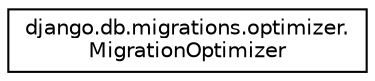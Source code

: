 digraph "Graphical Class Hierarchy"
{
 // LATEX_PDF_SIZE
  edge [fontname="Helvetica",fontsize="10",labelfontname="Helvetica",labelfontsize="10"];
  node [fontname="Helvetica",fontsize="10",shape=record];
  rankdir="LR";
  Node0 [label="django.db.migrations.optimizer.\lMigrationOptimizer",height=0.2,width=0.4,color="black", fillcolor="white", style="filled",URL="$da/d33/classdjango_1_1db_1_1migrations_1_1optimizer_1_1_migration_optimizer.html",tooltip=" "];
}

